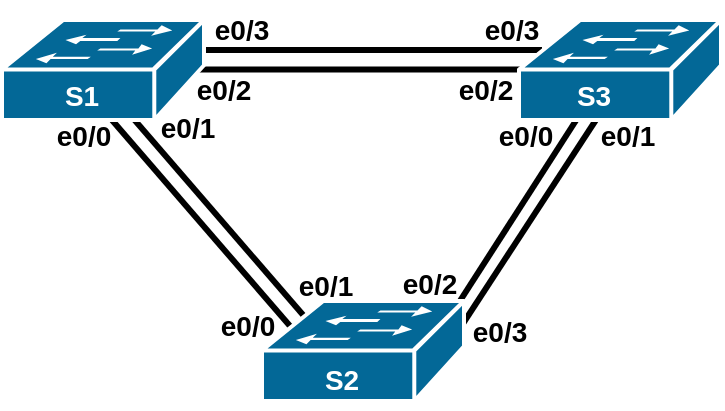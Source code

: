 <mxfile version="26.2.15">
  <diagram name="Страница — 1" id="Og2O6v1_8cmMjE4YKY-o">
    <mxGraphModel dx="679" dy="465" grid="1" gridSize="10" guides="1" tooltips="1" connect="1" arrows="1" fold="1" page="1" pageScale="1" pageWidth="827" pageHeight="1169" math="0" shadow="0">
      <root>
        <mxCell id="0" />
        <mxCell id="1" parent="0" />
        <mxCell id="f9OrkrOD7GsaYfjVP4bd-13" value="&lt;b&gt;&lt;font style=&quot;font-size: 14px;&quot;&gt;e0/1&lt;/font&gt;&lt;/b&gt;" style="text;html=1;align=center;verticalAlign=middle;whiteSpace=wrap;rounded=0;" parent="1" vertex="1">
          <mxGeometry x="453" y="343" width="60" height="30" as="geometry" />
        </mxCell>
        <mxCell id="2piaRRsvQxlYRXwN0LXb-4" value="&lt;b&gt;&lt;font style=&quot;font-size: 14px;&quot;&gt;e0/2&lt;/font&gt;&lt;/b&gt;" style="text;html=1;align=center;verticalAlign=middle;whiteSpace=wrap;rounded=0;" parent="1" vertex="1">
          <mxGeometry x="382" y="320" width="60" height="30" as="geometry" />
        </mxCell>
        <mxCell id="2piaRRsvQxlYRXwN0LXb-20" value="&lt;b&gt;&lt;font style=&quot;font-size: 14px;&quot;&gt;e0/0&lt;/font&gt;&lt;/b&gt;" style="text;html=1;align=center;verticalAlign=middle;whiteSpace=wrap;rounded=0;" parent="1" vertex="1">
          <mxGeometry x="402" y="343" width="60" height="30" as="geometry" />
        </mxCell>
        <mxCell id="2piaRRsvQxlYRXwN0LXb-21" value="&lt;b&gt;&lt;font style=&quot;font-size: 14px;&quot;&gt;e0/3&lt;/font&gt;&lt;/b&gt;" style="text;html=1;align=center;verticalAlign=middle;whiteSpace=wrap;rounded=0;" parent="1" vertex="1">
          <mxGeometry x="389" y="440.5" width="60" height="30" as="geometry" />
        </mxCell>
        <mxCell id="2piaRRsvQxlYRXwN0LXb-25" value="" style="endArrow=none;html=1;rounded=0;strokeWidth=3;" parent="1" edge="1">
          <mxGeometry width="50" height="50" relative="1" as="geometry">
            <mxPoint x="470" y="330" as="sourcePoint" />
            <mxPoint x="380" y="470" as="targetPoint" />
          </mxGeometry>
        </mxCell>
        <mxCell id="2piaRRsvQxlYRXwN0LXb-26" value="" style="endArrow=none;html=1;rounded=0;strokeWidth=3;" parent="1" edge="1">
          <mxGeometry width="50" height="50" relative="1" as="geometry">
            <mxPoint x="219" y="330" as="sourcePoint" />
            <mxPoint x="340" y="470" as="targetPoint" />
          </mxGeometry>
        </mxCell>
        <mxCell id="2piaRRsvQxlYRXwN0LXb-27" value="" style="endArrow=none;html=1;rounded=0;strokeWidth=3;" parent="1" edge="1">
          <mxGeometry width="50" height="50" relative="1" as="geometry">
            <mxPoint x="260" y="315" as="sourcePoint" />
            <mxPoint x="440" y="315" as="targetPoint" />
          </mxGeometry>
        </mxCell>
        <mxCell id="f9OrkrOD7GsaYfjVP4bd-12" value="&lt;b&gt;&lt;font style=&quot;font-size: 14px;&quot;&gt;e0/0&lt;/font&gt;&lt;/b&gt;" style="text;html=1;align=center;verticalAlign=middle;whiteSpace=wrap;rounded=0;" parent="1" vertex="1">
          <mxGeometry x="181" y="343" width="60" height="30" as="geometry" />
        </mxCell>
        <mxCell id="8hAFOE6kwnQCCH-C_sWi-5" value="" style="endArrow=none;html=1;rounded=0;strokeWidth=3;" parent="1" edge="1">
          <mxGeometry width="50" height="50" relative="1" as="geometry">
            <mxPoint x="260" y="324.8" as="sourcePoint" />
            <mxPoint x="440" y="324.8" as="targetPoint" />
          </mxGeometry>
        </mxCell>
        <mxCell id="8hAFOE6kwnQCCH-C_sWi-6" value="&lt;b&gt;&lt;font style=&quot;font-size: 14px;&quot;&gt;e0/3&lt;/font&gt;&lt;/b&gt;" style="text;html=1;align=center;verticalAlign=middle;whiteSpace=wrap;rounded=0;" parent="1" vertex="1">
          <mxGeometry x="395" y="290" width="60" height="30" as="geometry" />
        </mxCell>
        <mxCell id="8hAFOE6kwnQCCH-C_sWi-7" value="&lt;b&gt;&lt;font style=&quot;font-size: 14px;&quot;&gt;e0/3&lt;/font&gt;&lt;/b&gt;" style="text;html=1;align=center;verticalAlign=middle;whiteSpace=wrap;rounded=0;" parent="1" vertex="1">
          <mxGeometry x="260" y="290" width="60" height="30" as="geometry" />
        </mxCell>
        <mxCell id="8hAFOE6kwnQCCH-C_sWi-8" value="" style="endArrow=none;html=1;rounded=0;strokeWidth=3;" parent="1" edge="1">
          <mxGeometry width="50" height="50" relative="1" as="geometry">
            <mxPoint x="480" y="330" as="sourcePoint" />
            <mxPoint x="386" y="474" as="targetPoint" />
          </mxGeometry>
        </mxCell>
        <mxCell id="8hAFOE6kwnQCCH-C_sWi-9" value="" style="endArrow=none;html=1;rounded=0;strokeWidth=3;" parent="1" edge="1">
          <mxGeometry width="50" height="50" relative="1" as="geometry">
            <mxPoint x="212" y="335" as="sourcePoint" />
            <mxPoint x="333" y="475" as="targetPoint" />
          </mxGeometry>
        </mxCell>
        <mxCell id="2piaRRsvQxlYRXwN0LXb-1" value="" style="group" parent="1" vertex="1" connectable="0">
          <mxGeometry x="170" y="300" width="101" height="53" as="geometry" />
        </mxCell>
        <mxCell id="2piaRRsvQxlYRXwN0LXb-2" value="" style="shape=mxgraph.cisco.switches.workgroup_switch;sketch=0;html=1;pointerEvents=1;dashed=0;fillColor=#036897;strokeColor=#ffffff;strokeWidth=2;verticalLabelPosition=bottom;verticalAlign=top;align=center;outlineConnect=0;" parent="2piaRRsvQxlYRXwN0LXb-1" vertex="1">
          <mxGeometry width="101" height="50" as="geometry" />
        </mxCell>
        <mxCell id="2piaRRsvQxlYRXwN0LXb-3" value="&lt;b&gt;&lt;font color=&quot;#ffffff&quot; style=&quot;font-size: 14px;&quot;&gt;S1&lt;/font&gt;&lt;/b&gt;" style="text;html=1;align=center;verticalAlign=middle;whiteSpace=wrap;rounded=0;" parent="2piaRRsvQxlYRXwN0LXb-1" vertex="1">
          <mxGeometry x="10" y="23" width="60" height="30" as="geometry" />
        </mxCell>
        <mxCell id="8hAFOE6kwnQCCH-C_sWi-1" value="" style="group" parent="1" vertex="1" connectable="0">
          <mxGeometry x="300" y="441.5" width="101" height="53" as="geometry" />
        </mxCell>
        <mxCell id="8hAFOE6kwnQCCH-C_sWi-2" value="" style="shape=mxgraph.cisco.switches.workgroup_switch;sketch=0;html=1;pointerEvents=1;dashed=0;fillColor=#036897;strokeColor=#ffffff;strokeWidth=2;verticalLabelPosition=bottom;verticalAlign=top;align=center;outlineConnect=0;" parent="8hAFOE6kwnQCCH-C_sWi-1" vertex="1">
          <mxGeometry y="-1" width="101" height="50" as="geometry" />
        </mxCell>
        <mxCell id="8hAFOE6kwnQCCH-C_sWi-3" value="&lt;b&gt;&lt;font color=&quot;#ffffff&quot; style=&quot;font-size: 14px;&quot;&gt;S2&lt;/font&gt;&lt;/b&gt;" style="text;html=1;align=center;verticalAlign=middle;whiteSpace=wrap;rounded=0;" parent="8hAFOE6kwnQCCH-C_sWi-1" vertex="1">
          <mxGeometry x="10" y="23" width="60" height="30" as="geometry" />
        </mxCell>
        <mxCell id="8hAFOE6kwnQCCH-C_sWi-10" value="&lt;b&gt;&lt;font style=&quot;font-size: 14px;&quot;&gt;e0/2&lt;/font&gt;&lt;/b&gt;" style="text;html=1;align=center;verticalAlign=middle;whiteSpace=wrap;rounded=0;" parent="1" vertex="1">
          <mxGeometry x="251" y="320" width="60" height="30" as="geometry" />
        </mxCell>
        <mxCell id="8hAFOE6kwnQCCH-C_sWi-11" value="&lt;b&gt;&lt;font style=&quot;font-size: 14px;&quot;&gt;e0/2&lt;/font&gt;&lt;/b&gt;" style="text;html=1;align=center;verticalAlign=middle;whiteSpace=wrap;rounded=0;" parent="1" vertex="1">
          <mxGeometry x="354" y="416.5" width="60" height="30" as="geometry" />
        </mxCell>
        <mxCell id="8hAFOE6kwnQCCH-C_sWi-13" value="&lt;b&gt;&lt;font style=&quot;font-size: 14px;&quot;&gt;e0/0&lt;/font&gt;&lt;/b&gt;" style="text;html=1;align=center;verticalAlign=middle;whiteSpace=wrap;rounded=0;" parent="1" vertex="1">
          <mxGeometry x="263" y="437.5" width="60" height="30" as="geometry" />
        </mxCell>
        <mxCell id="8hAFOE6kwnQCCH-C_sWi-14" value="&lt;b&gt;&lt;font style=&quot;font-size: 14px;&quot;&gt;e0/1&lt;/font&gt;&lt;/b&gt;" style="text;html=1;align=center;verticalAlign=middle;whiteSpace=wrap;rounded=0;" parent="1" vertex="1">
          <mxGeometry x="233" y="339" width="60" height="30" as="geometry" />
        </mxCell>
        <mxCell id="8hAFOE6kwnQCCH-C_sWi-15" value="&lt;b&gt;&lt;font style=&quot;font-size: 14px;&quot;&gt;e0/1&lt;/font&gt;&lt;/b&gt;" style="text;html=1;align=center;verticalAlign=middle;whiteSpace=wrap;rounded=0;" parent="1" vertex="1">
          <mxGeometry x="302" y="417.5" width="60" height="30" as="geometry" />
        </mxCell>
        <mxCell id="8hAFOE6kwnQCCH-C_sWi-16" value="" style="group" parent="1" vertex="1" connectable="0">
          <mxGeometry x="428.5" y="300" width="101" height="53" as="geometry" />
        </mxCell>
        <mxCell id="f9OrkrOD7GsaYfjVP4bd-2" value="" style="shape=mxgraph.cisco.switches.workgroup_switch;sketch=0;html=1;pointerEvents=1;dashed=0;fillColor=#036897;strokeColor=#ffffff;strokeWidth=2;verticalLabelPosition=bottom;verticalAlign=top;align=center;outlineConnect=0;" parent="8hAFOE6kwnQCCH-C_sWi-16" vertex="1">
          <mxGeometry width="101" height="50" as="geometry" />
        </mxCell>
        <mxCell id="f9OrkrOD7GsaYfjVP4bd-8" value="&lt;b&gt;&lt;font color=&quot;#ffffff&quot; style=&quot;font-size: 14px;&quot;&gt;S3&lt;/font&gt;&lt;/b&gt;" style="text;html=1;align=center;verticalAlign=middle;whiteSpace=wrap;rounded=0;" parent="8hAFOE6kwnQCCH-C_sWi-16" vertex="1">
          <mxGeometry x="7.5" y="23" width="60" height="30" as="geometry" />
        </mxCell>
      </root>
    </mxGraphModel>
  </diagram>
</mxfile>
